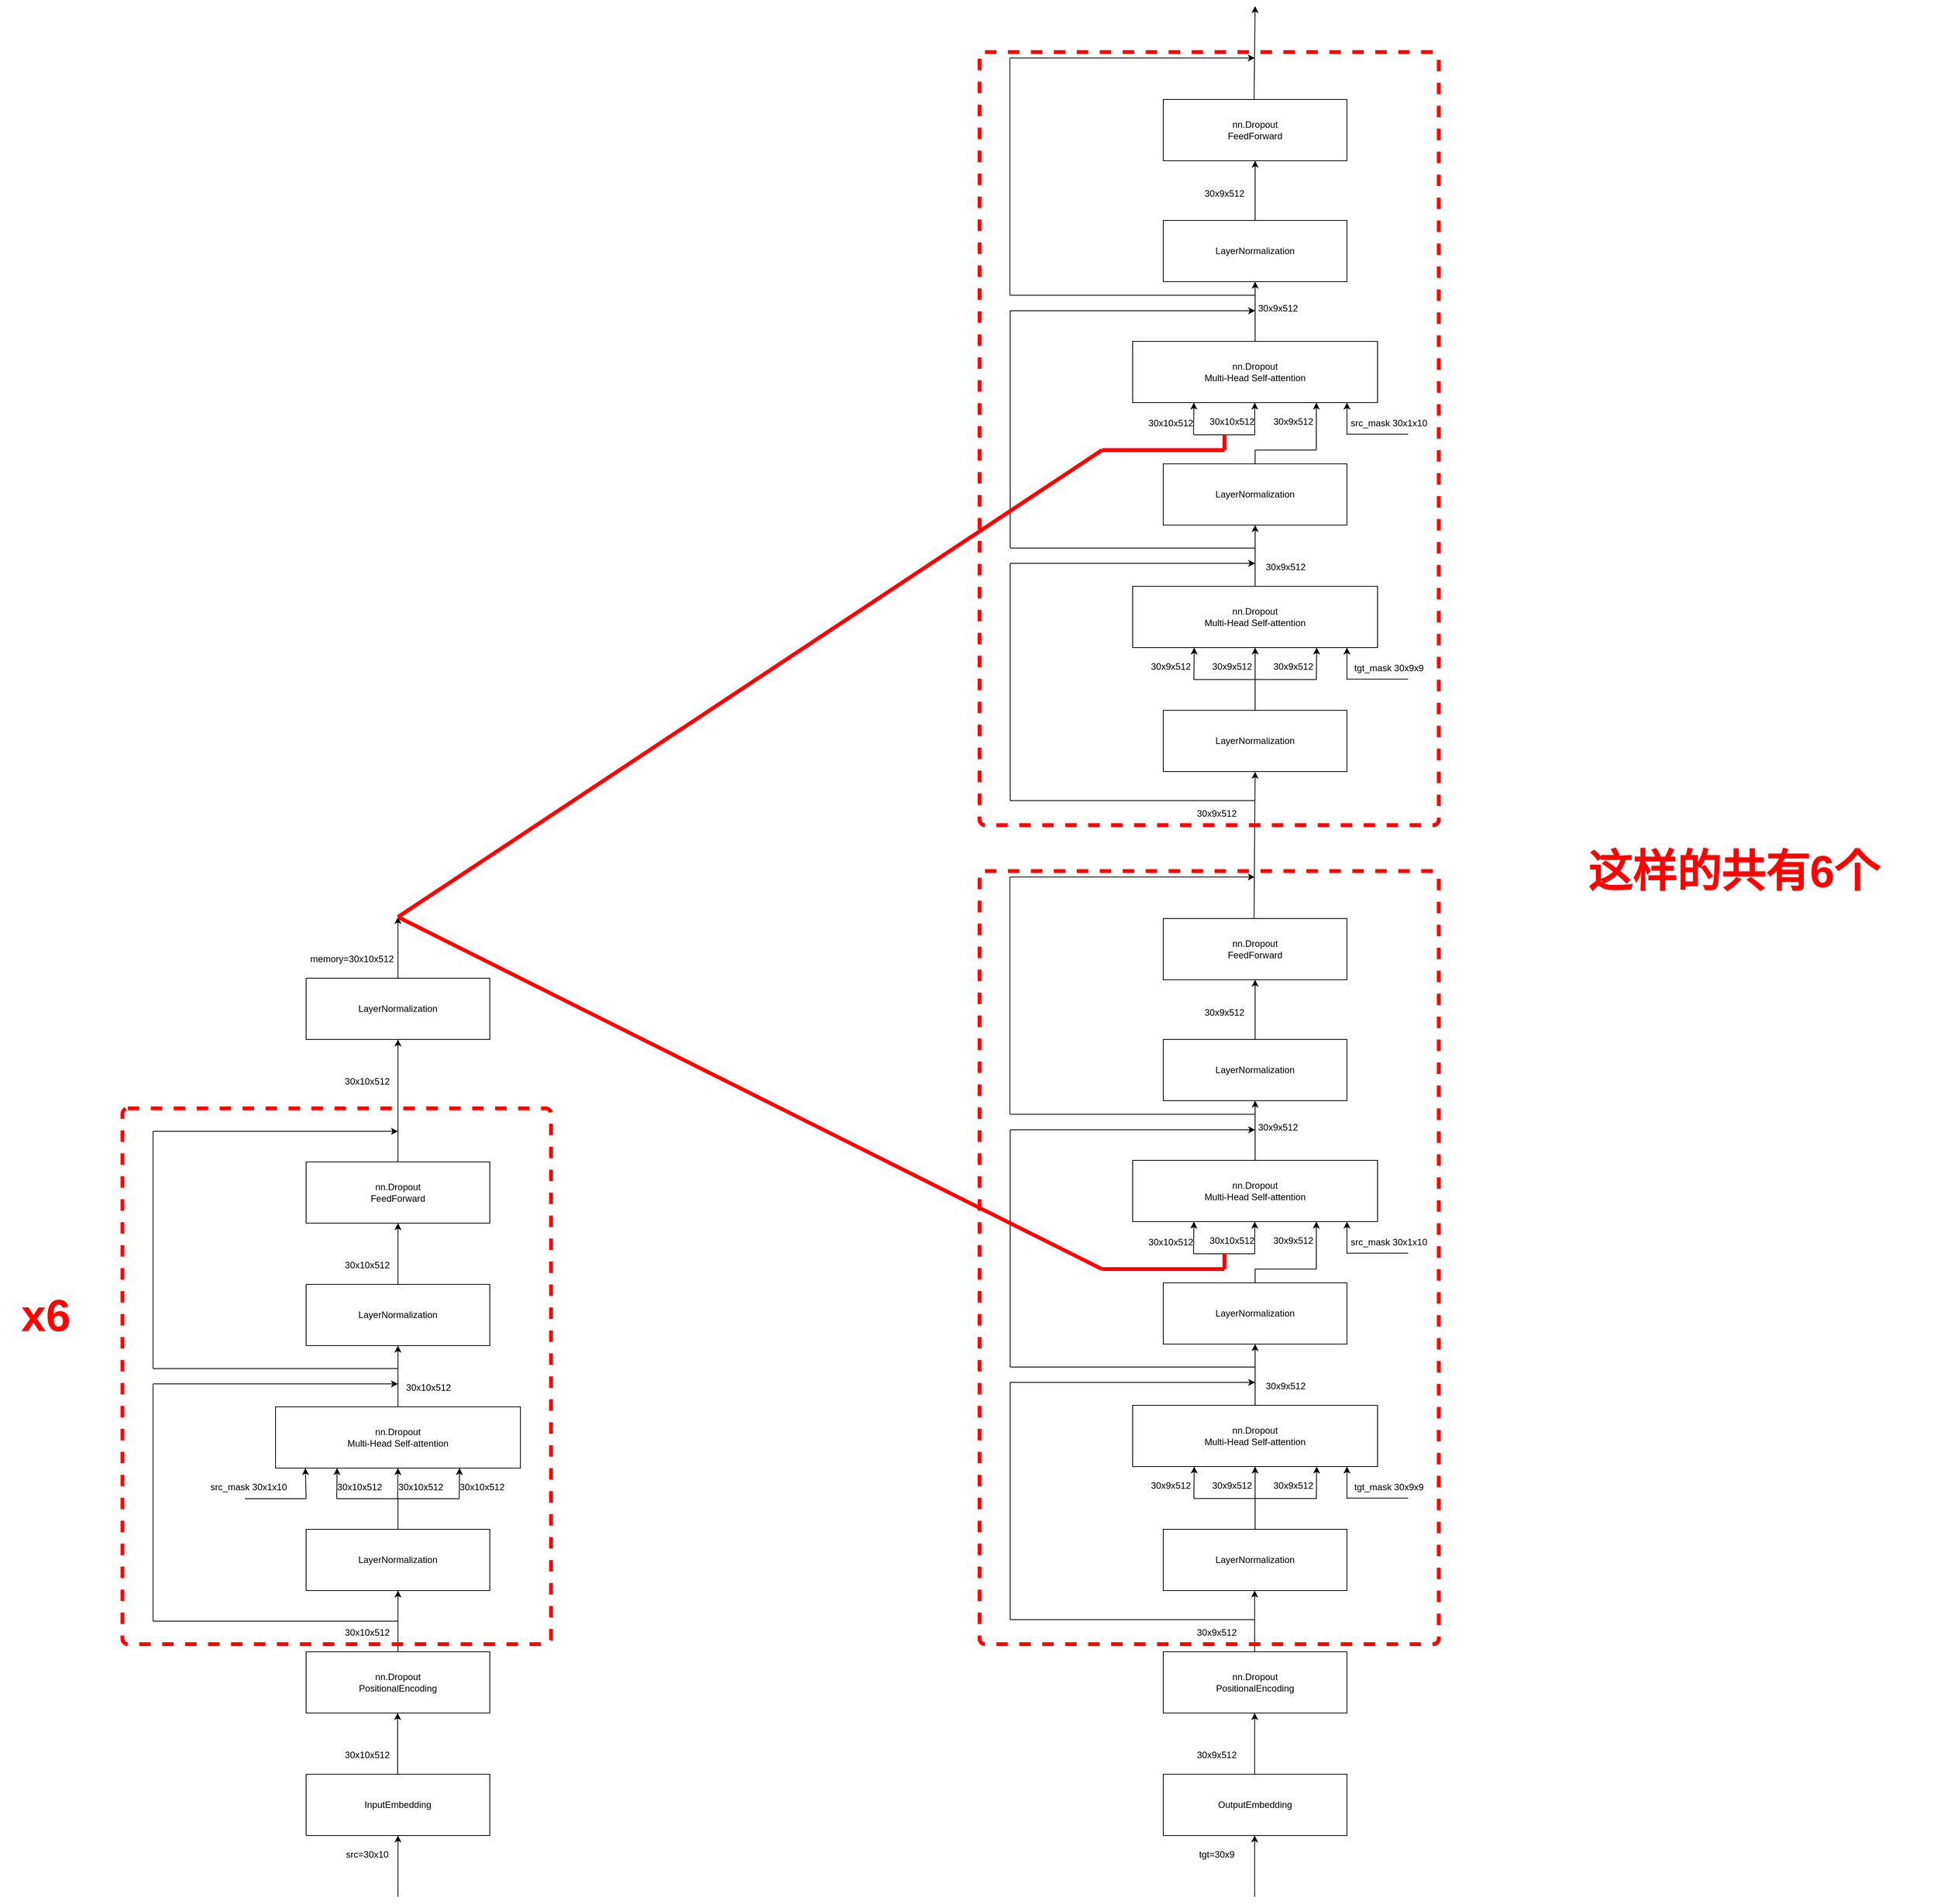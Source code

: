 <mxfile version="24.8.4">
  <diagram name="Page-1" id="74e2e168-ea6b-b213-b513-2b3c1d86103e">
    <mxGraphModel dx="3970" dy="4330" grid="1" gridSize="10" guides="1" tooltips="1" connect="1" arrows="1" fold="1" page="0" pageScale="1" pageWidth="1100" pageHeight="850" background="none" math="0" shadow="0">
      <root>
        <mxCell id="0" />
        <mxCell id="1" parent="0" />
        <mxCell id="aDcJvVLqXsy3TQKwd5Zc-1" value="InputEmbedding" style="rounded=0;whiteSpace=wrap;html=1;" vertex="1" parent="1">
          <mxGeometry x="480" y="560" width="240" height="80" as="geometry" />
        </mxCell>
        <mxCell id="aDcJvVLqXsy3TQKwd5Zc-2" value="" style="endArrow=classic;html=1;rounded=0;" edge="1" parent="1">
          <mxGeometry width="50" height="50" relative="1" as="geometry">
            <mxPoint x="600" y="720" as="sourcePoint" />
            <mxPoint x="600" y="640" as="targetPoint" />
          </mxGeometry>
        </mxCell>
        <mxCell id="aDcJvVLqXsy3TQKwd5Zc-5" value="src=30x10" style="text;html=1;align=center;verticalAlign=middle;whiteSpace=wrap;rounded=0;" vertex="1" parent="1">
          <mxGeometry x="530" y="650" width="60" height="30" as="geometry" />
        </mxCell>
        <mxCell id="aDcJvVLqXsy3TQKwd5Zc-9" value="" style="endArrow=classic;html=1;rounded=0;" edge="1" parent="1">
          <mxGeometry width="50" height="50" relative="1" as="geometry">
            <mxPoint x="480" y="200" as="sourcePoint" />
            <mxPoint x="479.05" y="160" as="targetPoint" />
          </mxGeometry>
        </mxCell>
        <mxCell id="aDcJvVLqXsy3TQKwd5Zc-10" value="src_mask 30x1x10" style="text;html=1;align=center;verticalAlign=middle;whiteSpace=wrap;rounded=0;" vertex="1" parent="1">
          <mxGeometry x="350" y="170" width="110" height="30" as="geometry" />
        </mxCell>
        <mxCell id="aDcJvVLqXsy3TQKwd5Zc-14" value="30x10x512" style="text;html=1;align=center;verticalAlign=middle;whiteSpace=wrap;rounded=0;" vertex="1" parent="1">
          <mxGeometry x="530" y="520" width="60" height="30" as="geometry" />
        </mxCell>
        <mxCell id="aDcJvVLqXsy3TQKwd5Zc-18" value="&lt;div&gt;LayerNormalization&lt;/div&gt;" style="rounded=0;whiteSpace=wrap;html=1;" vertex="1" parent="1">
          <mxGeometry x="480" y="240" width="240" height="80" as="geometry" />
        </mxCell>
        <mxCell id="aDcJvVLqXsy3TQKwd5Zc-19" value="" style="endArrow=classic;html=1;rounded=0;exitX=0.5;exitY=0;exitDx=0;exitDy=0;" edge="1" parent="1" source="aDcJvVLqXsy3TQKwd5Zc-29">
          <mxGeometry width="50" height="50" relative="1" as="geometry">
            <mxPoint x="618.107" y="385" as="sourcePoint" />
            <mxPoint x="600" y="320" as="targetPoint" />
          </mxGeometry>
        </mxCell>
        <mxCell id="aDcJvVLqXsy3TQKwd5Zc-29" value="&lt;div&gt;nn.Dropout&lt;/div&gt;PositionalEncoding" style="rounded=0;whiteSpace=wrap;html=1;" vertex="1" parent="1">
          <mxGeometry x="480" y="400" width="240" height="80" as="geometry" />
        </mxCell>
        <mxCell id="aDcJvVLqXsy3TQKwd5Zc-32" value="" style="endArrow=classic;html=1;rounded=0;" edge="1" parent="1">
          <mxGeometry width="50" height="50" relative="1" as="geometry">
            <mxPoint x="599.55" y="560" as="sourcePoint" />
            <mxPoint x="599.55" y="480" as="targetPoint" />
          </mxGeometry>
        </mxCell>
        <mxCell id="aDcJvVLqXsy3TQKwd5Zc-33" value="30x10x512" style="text;html=1;align=center;verticalAlign=middle;whiteSpace=wrap;rounded=0;" vertex="1" parent="1">
          <mxGeometry x="530" y="360" width="60" height="30" as="geometry" />
        </mxCell>
        <mxCell id="aDcJvVLqXsy3TQKwd5Zc-35" value="" style="endArrow=none;html=1;rounded=0;" edge="1" parent="1">
          <mxGeometry width="50" height="50" relative="1" as="geometry">
            <mxPoint x="600" y="240" as="sourcePoint" />
            <mxPoint x="600" y="200" as="targetPoint" />
          </mxGeometry>
        </mxCell>
        <mxCell id="aDcJvVLqXsy3TQKwd5Zc-36" value="" style="endArrow=none;html=1;rounded=0;" edge="1" parent="1">
          <mxGeometry width="50" height="50" relative="1" as="geometry">
            <mxPoint x="520" y="200" as="sourcePoint" />
            <mxPoint x="680" y="200" as="targetPoint" />
          </mxGeometry>
        </mxCell>
        <mxCell id="aDcJvVLqXsy3TQKwd5Zc-37" value="" style="endArrow=classic;html=1;rounded=0;" edge="1" parent="1">
          <mxGeometry width="50" height="50" relative="1" as="geometry">
            <mxPoint x="599.55" y="200" as="sourcePoint" />
            <mxPoint x="600" y="160" as="targetPoint" />
          </mxGeometry>
        </mxCell>
        <mxCell id="aDcJvVLqXsy3TQKwd5Zc-38" value="" style="endArrow=classic;html=1;rounded=0;" edge="1" parent="1">
          <mxGeometry width="50" height="50" relative="1" as="geometry">
            <mxPoint x="680" y="200" as="sourcePoint" />
            <mxPoint x="680.45" y="160" as="targetPoint" />
          </mxGeometry>
        </mxCell>
        <mxCell id="aDcJvVLqXsy3TQKwd5Zc-39" value="" style="endArrow=classic;html=1;rounded=0;" edge="1" parent="1">
          <mxGeometry width="50" height="50" relative="1" as="geometry">
            <mxPoint x="520" y="200" as="sourcePoint" />
            <mxPoint x="520.45" y="160" as="targetPoint" />
          </mxGeometry>
        </mxCell>
        <mxCell id="aDcJvVLqXsy3TQKwd5Zc-40" value="&lt;div&gt;nn.Dropout&lt;/div&gt;Multi-Head Self-attention" style="rounded=0;whiteSpace=wrap;html=1;" vertex="1" parent="1">
          <mxGeometry x="440" y="80" width="320" height="80" as="geometry" />
        </mxCell>
        <mxCell id="aDcJvVLqXsy3TQKwd5Zc-42" value="" style="endArrow=none;html=1;rounded=0;" edge="1" parent="1">
          <mxGeometry width="50" height="50" relative="1" as="geometry">
            <mxPoint x="400" y="200" as="sourcePoint" />
            <mxPoint x="480" y="200" as="targetPoint" />
          </mxGeometry>
        </mxCell>
        <mxCell id="aDcJvVLqXsy3TQKwd5Zc-43" value="30x10x512" style="text;html=1;align=center;verticalAlign=middle;whiteSpace=wrap;rounded=0;" vertex="1" parent="1">
          <mxGeometry x="600" y="170" width="60" height="30" as="geometry" />
        </mxCell>
        <mxCell id="aDcJvVLqXsy3TQKwd5Zc-44" value="30x10x512" style="text;html=1;align=center;verticalAlign=middle;whiteSpace=wrap;rounded=0;" vertex="1" parent="1">
          <mxGeometry x="520" y="170" width="60" height="30" as="geometry" />
        </mxCell>
        <mxCell id="aDcJvVLqXsy3TQKwd5Zc-45" value="30x10x512" style="text;html=1;align=center;verticalAlign=middle;whiteSpace=wrap;rounded=0;" vertex="1" parent="1">
          <mxGeometry x="680" y="170" width="60" height="30" as="geometry" />
        </mxCell>
        <mxCell id="aDcJvVLqXsy3TQKwd5Zc-48" value="" style="endArrow=classic;html=1;rounded=0;" edge="1" parent="1">
          <mxGeometry width="50" height="50" relative="1" as="geometry">
            <mxPoint x="600" y="80" as="sourcePoint" />
            <mxPoint x="600" as="targetPoint" />
          </mxGeometry>
        </mxCell>
        <mxCell id="aDcJvVLqXsy3TQKwd5Zc-49" value="30x10x512" style="text;html=1;align=center;verticalAlign=middle;whiteSpace=wrap;rounded=0;" vertex="1" parent="1">
          <mxGeometry x="610" y="40" width="60" height="30" as="geometry" />
        </mxCell>
        <mxCell id="aDcJvVLqXsy3TQKwd5Zc-50" value="&lt;div&gt;LayerNormalization&lt;/div&gt;" style="rounded=0;whiteSpace=wrap;html=1;" vertex="1" parent="1">
          <mxGeometry x="480" y="-80" width="240" height="80" as="geometry" />
        </mxCell>
        <mxCell id="aDcJvVLqXsy3TQKwd5Zc-51" value="" style="endArrow=classic;html=1;rounded=0;" edge="1" parent="1">
          <mxGeometry width="50" height="50" relative="1" as="geometry">
            <mxPoint x="600" y="-80" as="sourcePoint" />
            <mxPoint x="600" y="-160" as="targetPoint" />
          </mxGeometry>
        </mxCell>
        <mxCell id="aDcJvVLqXsy3TQKwd5Zc-52" value="30x10x512" style="text;html=1;align=center;verticalAlign=middle;whiteSpace=wrap;rounded=0;" vertex="1" parent="1">
          <mxGeometry x="530" y="-120" width="60" height="30" as="geometry" />
        </mxCell>
        <mxCell id="aDcJvVLqXsy3TQKwd5Zc-53" value="&lt;div&gt;nn.Dropout&lt;/div&gt;FeedForward" style="rounded=0;whiteSpace=wrap;html=1;" vertex="1" parent="1">
          <mxGeometry x="480" y="-240" width="240" height="80" as="geometry" />
        </mxCell>
        <mxCell id="aDcJvVLqXsy3TQKwd5Zc-54" value="" style="endArrow=none;html=1;rounded=0;" edge="1" parent="1">
          <mxGeometry width="50" height="50" relative="1" as="geometry">
            <mxPoint x="280" y="360" as="sourcePoint" />
            <mxPoint x="600" y="360" as="targetPoint" />
          </mxGeometry>
        </mxCell>
        <mxCell id="aDcJvVLqXsy3TQKwd5Zc-55" value="" style="endArrow=none;html=1;rounded=0;" edge="1" parent="1">
          <mxGeometry width="50" height="50" relative="1" as="geometry">
            <mxPoint x="280" y="360" as="sourcePoint" />
            <mxPoint x="280" y="50" as="targetPoint" />
          </mxGeometry>
        </mxCell>
        <mxCell id="aDcJvVLqXsy3TQKwd5Zc-56" value="" style="endArrow=classic;html=1;rounded=0;" edge="1" parent="1">
          <mxGeometry width="50" height="50" relative="1" as="geometry">
            <mxPoint x="280" y="50.0" as="sourcePoint" />
            <mxPoint x="600" y="50.0" as="targetPoint" />
          </mxGeometry>
        </mxCell>
        <mxCell id="aDcJvVLqXsy3TQKwd5Zc-58" value="" style="endArrow=none;html=1;rounded=0;" edge="1" parent="1">
          <mxGeometry width="50" height="50" relative="1" as="geometry">
            <mxPoint x="280" y="30" as="sourcePoint" />
            <mxPoint x="600" y="30" as="targetPoint" />
          </mxGeometry>
        </mxCell>
        <mxCell id="aDcJvVLqXsy3TQKwd5Zc-59" value="" style="endArrow=none;html=1;rounded=0;" edge="1" parent="1">
          <mxGeometry width="50" height="50" relative="1" as="geometry">
            <mxPoint x="280" y="30" as="sourcePoint" />
            <mxPoint x="280" y="-280" as="targetPoint" />
          </mxGeometry>
        </mxCell>
        <mxCell id="aDcJvVLqXsy3TQKwd5Zc-60" value="" style="endArrow=classic;html=1;rounded=0;" edge="1" parent="1">
          <mxGeometry width="50" height="50" relative="1" as="geometry">
            <mxPoint x="280" y="-280" as="sourcePoint" />
            <mxPoint x="600" y="-280" as="targetPoint" />
          </mxGeometry>
        </mxCell>
        <mxCell id="aDcJvVLqXsy3TQKwd5Zc-67" value="30x10x512" style="text;html=1;align=center;verticalAlign=middle;whiteSpace=wrap;rounded=0;" vertex="1" parent="1">
          <mxGeometry x="530" y="-360" width="60" height="30" as="geometry" />
        </mxCell>
        <mxCell id="aDcJvVLqXsy3TQKwd5Zc-201" value="" style="endArrow=classic;html=1;rounded=0;" edge="1" parent="1">
          <mxGeometry width="50" height="50" relative="1" as="geometry">
            <mxPoint x="600" y="-240" as="sourcePoint" />
            <mxPoint x="600" y="-400" as="targetPoint" />
          </mxGeometry>
        </mxCell>
        <mxCell id="aDcJvVLqXsy3TQKwd5Zc-206" value="LayerNormalization" style="rounded=0;whiteSpace=wrap;html=1;" vertex="1" parent="1">
          <mxGeometry x="480" y="-480" width="240" height="80" as="geometry" />
        </mxCell>
        <mxCell id="aDcJvVLqXsy3TQKwd5Zc-207" value="" style="endArrow=classic;html=1;rounded=0;" edge="1" parent="1">
          <mxGeometry width="50" height="50" relative="1" as="geometry">
            <mxPoint x="600" y="-480" as="sourcePoint" />
            <mxPoint x="600" y="-560" as="targetPoint" />
          </mxGeometry>
        </mxCell>
        <mxCell id="aDcJvVLqXsy3TQKwd5Zc-208" value="memory=30x10x512" style="text;html=1;align=center;verticalAlign=middle;whiteSpace=wrap;rounded=0;" vertex="1" parent="1">
          <mxGeometry x="510" y="-520" width="60" height="30" as="geometry" />
        </mxCell>
        <mxCell id="aDcJvVLqXsy3TQKwd5Zc-209" value="OutputEmbedding" style="rounded=0;whiteSpace=wrap;html=1;" vertex="1" parent="1">
          <mxGeometry x="1600" y="560" width="240" height="80" as="geometry" />
        </mxCell>
        <mxCell id="aDcJvVLqXsy3TQKwd5Zc-210" value="" style="endArrow=classic;html=1;rounded=0;" edge="1" parent="1">
          <mxGeometry width="50" height="50" relative="1" as="geometry">
            <mxPoint x="1719.44" y="720" as="sourcePoint" />
            <mxPoint x="1719.44" y="640" as="targetPoint" />
          </mxGeometry>
        </mxCell>
        <mxCell id="aDcJvVLqXsy3TQKwd5Zc-211" value="tgt=30x9" style="text;html=1;align=center;verticalAlign=middle;whiteSpace=wrap;rounded=0;" vertex="1" parent="1">
          <mxGeometry x="1640" y="650" width="60" height="30" as="geometry" />
        </mxCell>
        <mxCell id="aDcJvVLqXsy3TQKwd5Zc-212" value="30x9x512" style="text;html=1;align=center;verticalAlign=middle;whiteSpace=wrap;rounded=0;" vertex="1" parent="1">
          <mxGeometry x="1640" y="520" width="60" height="30" as="geometry" />
        </mxCell>
        <mxCell id="aDcJvVLqXsy3TQKwd5Zc-213" value="" style="endArrow=classic;html=1;rounded=0;" edge="1" parent="1">
          <mxGeometry width="50" height="50" relative="1" as="geometry">
            <mxPoint x="1719.44" y="400" as="sourcePoint" />
            <mxPoint x="1719.44" y="320" as="targetPoint" />
          </mxGeometry>
        </mxCell>
        <mxCell id="aDcJvVLqXsy3TQKwd5Zc-214" value="&lt;div&gt;nn.Dropout&lt;/div&gt;PositionalEncoding" style="rounded=0;whiteSpace=wrap;html=1;" vertex="1" parent="1">
          <mxGeometry x="1600" y="400" width="240" height="80" as="geometry" />
        </mxCell>
        <mxCell id="aDcJvVLqXsy3TQKwd5Zc-215" value="" style="endArrow=classic;html=1;rounded=0;" edge="1" parent="1">
          <mxGeometry width="50" height="50" relative="1" as="geometry">
            <mxPoint x="1719.44" y="560" as="sourcePoint" />
            <mxPoint x="1719.44" y="480" as="targetPoint" />
          </mxGeometry>
        </mxCell>
        <mxCell id="aDcJvVLqXsy3TQKwd5Zc-216" value="30x9x512" style="text;html=1;align=center;verticalAlign=middle;whiteSpace=wrap;rounded=0;" vertex="1" parent="1">
          <mxGeometry x="1640" y="360" width="60" height="30" as="geometry" />
        </mxCell>
        <mxCell id="aDcJvVLqXsy3TQKwd5Zc-217" value="&lt;div&gt;LayerNormalization&lt;/div&gt;" style="rounded=0;whiteSpace=wrap;html=1;" vertex="1" parent="1">
          <mxGeometry x="1600" y="240" width="240" height="80" as="geometry" />
        </mxCell>
        <mxCell id="aDcJvVLqXsy3TQKwd5Zc-218" value="" style="endArrow=classic;html=1;rounded=0;" edge="1" parent="1">
          <mxGeometry width="50" height="50" relative="1" as="geometry">
            <mxPoint x="1840" y="200" as="sourcePoint" />
            <mxPoint x="1840.0" y="158" as="targetPoint" />
          </mxGeometry>
        </mxCell>
        <mxCell id="aDcJvVLqXsy3TQKwd5Zc-219" value="tgt_mask 30x9x9" style="text;html=1;align=center;verticalAlign=middle;whiteSpace=wrap;rounded=0;" vertex="1" parent="1">
          <mxGeometry x="1840" y="170" width="110" height="30" as="geometry" />
        </mxCell>
        <mxCell id="aDcJvVLqXsy3TQKwd5Zc-221" value="" style="endArrow=none;html=1;rounded=0;" edge="1" parent="1">
          <mxGeometry width="50" height="50" relative="1" as="geometry">
            <mxPoint x="1720" y="240" as="sourcePoint" />
            <mxPoint x="1720" y="200" as="targetPoint" />
          </mxGeometry>
        </mxCell>
        <mxCell id="aDcJvVLqXsy3TQKwd5Zc-223" value="" style="endArrow=classic;html=1;rounded=0;" edge="1" parent="1">
          <mxGeometry width="50" height="50" relative="1" as="geometry">
            <mxPoint x="1720" y="200" as="sourcePoint" />
            <mxPoint x="1720" y="158" as="targetPoint" />
          </mxGeometry>
        </mxCell>
        <mxCell id="aDcJvVLqXsy3TQKwd5Zc-224" value="" style="endArrow=classic;html=1;rounded=0;" edge="1" parent="1">
          <mxGeometry width="50" height="50" relative="1" as="geometry">
            <mxPoint x="1800" y="200" as="sourcePoint" />
            <mxPoint x="1800.45" y="158" as="targetPoint" />
          </mxGeometry>
        </mxCell>
        <mxCell id="aDcJvVLqXsy3TQKwd5Zc-225" value="" style="endArrow=classic;html=1;rounded=0;" edge="1" parent="1">
          <mxGeometry width="50" height="50" relative="1" as="geometry">
            <mxPoint x="1640" y="200" as="sourcePoint" />
            <mxPoint x="1640.45" y="158" as="targetPoint" />
          </mxGeometry>
        </mxCell>
        <mxCell id="aDcJvVLqXsy3TQKwd5Zc-226" value="&lt;div&gt;nn.Dropout&lt;/div&gt;Multi-Head Self-attention" style="rounded=0;whiteSpace=wrap;html=1;" vertex="1" parent="1">
          <mxGeometry x="1560" y="78" width="320" height="80" as="geometry" />
        </mxCell>
        <mxCell id="aDcJvVLqXsy3TQKwd5Zc-227" value="" style="endArrow=none;html=1;rounded=0;" edge="1" parent="1">
          <mxGeometry width="50" height="50" relative="1" as="geometry">
            <mxPoint x="1840" y="199.31" as="sourcePoint" />
            <mxPoint x="1920" y="199.31" as="targetPoint" />
          </mxGeometry>
        </mxCell>
        <mxCell id="aDcJvVLqXsy3TQKwd5Zc-228" value="30x9x512" style="text;html=1;align=center;verticalAlign=middle;whiteSpace=wrap;rounded=0;" vertex="1" parent="1">
          <mxGeometry x="1740" y="168" width="60" height="30" as="geometry" />
        </mxCell>
        <mxCell id="aDcJvVLqXsy3TQKwd5Zc-229" value="30x9x512" style="text;html=1;align=center;verticalAlign=middle;whiteSpace=wrap;rounded=0;" vertex="1" parent="1">
          <mxGeometry x="1660" y="168" width="60" height="30" as="geometry" />
        </mxCell>
        <mxCell id="aDcJvVLqXsy3TQKwd5Zc-230" value="30x9x512" style="text;html=1;align=center;verticalAlign=middle;whiteSpace=wrap;rounded=0;" vertex="1" parent="1">
          <mxGeometry x="1580" y="168" width="60" height="30" as="geometry" />
        </mxCell>
        <mxCell id="aDcJvVLqXsy3TQKwd5Zc-231" value="" style="endArrow=classic;html=1;rounded=0;" edge="1" parent="1">
          <mxGeometry width="50" height="50" relative="1" as="geometry">
            <mxPoint x="1720" y="78" as="sourcePoint" />
            <mxPoint x="1720" y="-2" as="targetPoint" />
          </mxGeometry>
        </mxCell>
        <mxCell id="aDcJvVLqXsy3TQKwd5Zc-232" value="30x9x512" style="text;html=1;align=center;verticalAlign=middle;whiteSpace=wrap;rounded=0;" vertex="1" parent="1">
          <mxGeometry x="1730" y="38" width="60" height="30" as="geometry" />
        </mxCell>
        <mxCell id="aDcJvVLqXsy3TQKwd5Zc-233" value="&lt;div&gt;LayerNormalization&lt;/div&gt;" style="rounded=0;whiteSpace=wrap;html=1;" vertex="1" parent="1">
          <mxGeometry x="1600" y="-82" width="240" height="80" as="geometry" />
        </mxCell>
        <mxCell id="aDcJvVLqXsy3TQKwd5Zc-236" value="&lt;div&gt;nn.Dropout&lt;/div&gt;Multi-Head Self-attention" style="rounded=0;whiteSpace=wrap;html=1;" vertex="1" parent="1">
          <mxGeometry x="1560" y="-242" width="320" height="80" as="geometry" />
        </mxCell>
        <mxCell id="aDcJvVLqXsy3TQKwd5Zc-237" value="" style="endArrow=none;html=1;rounded=0;" edge="1" parent="1">
          <mxGeometry width="50" height="50" relative="1" as="geometry">
            <mxPoint x="1400" y="358" as="sourcePoint" />
            <mxPoint x="1720" y="358" as="targetPoint" />
          </mxGeometry>
        </mxCell>
        <mxCell id="aDcJvVLqXsy3TQKwd5Zc-238" value="" style="endArrow=none;html=1;rounded=0;" edge="1" parent="1">
          <mxGeometry width="50" height="50" relative="1" as="geometry">
            <mxPoint x="1400" y="358" as="sourcePoint" />
            <mxPoint x="1400" y="48" as="targetPoint" />
          </mxGeometry>
        </mxCell>
        <mxCell id="aDcJvVLqXsy3TQKwd5Zc-239" value="" style="endArrow=classic;html=1;rounded=0;" edge="1" parent="1">
          <mxGeometry width="50" height="50" relative="1" as="geometry">
            <mxPoint x="1400" y="48" as="sourcePoint" />
            <mxPoint x="1720" y="48" as="targetPoint" />
          </mxGeometry>
        </mxCell>
        <mxCell id="aDcJvVLqXsy3TQKwd5Zc-240" value="" style="endArrow=none;html=1;rounded=0;" edge="1" parent="1">
          <mxGeometry width="50" height="50" relative="1" as="geometry">
            <mxPoint x="1400" y="28" as="sourcePoint" />
            <mxPoint x="1720" y="28" as="targetPoint" />
          </mxGeometry>
        </mxCell>
        <mxCell id="aDcJvVLqXsy3TQKwd5Zc-241" value="" style="endArrow=none;html=1;rounded=0;" edge="1" parent="1">
          <mxGeometry width="50" height="50" relative="1" as="geometry">
            <mxPoint x="1400" y="28" as="sourcePoint" />
            <mxPoint x="1400" y="-282" as="targetPoint" />
          </mxGeometry>
        </mxCell>
        <mxCell id="aDcJvVLqXsy3TQKwd5Zc-242" value="" style="endArrow=classic;html=1;rounded=0;" edge="1" parent="1">
          <mxGeometry width="50" height="50" relative="1" as="geometry">
            <mxPoint x="1400" y="-282" as="sourcePoint" />
            <mxPoint x="1720" y="-282" as="targetPoint" />
          </mxGeometry>
        </mxCell>
        <mxCell id="aDcJvVLqXsy3TQKwd5Zc-243" value="&lt;font color=&quot;#ff0000&quot; style=&quot;font-size: 58px;&quot;&gt;&lt;b&gt;x6&lt;/b&gt;&lt;/font&gt;" style="text;html=1;align=center;verticalAlign=middle;whiteSpace=wrap;rounded=0;" vertex="1" parent="1">
          <mxGeometry x="80" y="-80" width="120" height="80" as="geometry" />
        </mxCell>
        <mxCell id="aDcJvVLqXsy3TQKwd5Zc-245" value="" style="endArrow=none;html=1;rounded=0;exitX=1;exitY=1;exitDx=0;exitDy=0;" edge="1" parent="1">
          <mxGeometry width="50" height="50" relative="1" as="geometry">
            <mxPoint x="1640" y="199.73" as="sourcePoint" />
            <mxPoint x="1800" y="199.73" as="targetPoint" />
          </mxGeometry>
        </mxCell>
        <mxCell id="aDcJvVLqXsy3TQKwd5Zc-250" value="" style="endArrow=none;html=1;rounded=0;strokeColor=#FF0000;strokeWidth=5;" edge="1" parent="1">
          <mxGeometry width="50" height="50" relative="1" as="geometry">
            <mxPoint x="1520" y="-100" as="sourcePoint" />
            <mxPoint x="600" y="-560" as="targetPoint" />
          </mxGeometry>
        </mxCell>
        <mxCell id="aDcJvVLqXsy3TQKwd5Zc-277" value="" style="endArrow=classic;html=1;rounded=0;" edge="1" parent="1">
          <mxGeometry width="50" height="50" relative="1" as="geometry">
            <mxPoint x="1719.55" y="-120" as="sourcePoint" />
            <mxPoint x="1719.55" y="-162" as="targetPoint" />
          </mxGeometry>
        </mxCell>
        <mxCell id="aDcJvVLqXsy3TQKwd5Zc-278" value="" style="endArrow=classic;html=1;rounded=0;" edge="1" parent="1">
          <mxGeometry width="50" height="50" relative="1" as="geometry">
            <mxPoint x="1800" y="-100" as="sourcePoint" />
            <mxPoint x="1800" y="-162" as="targetPoint" />
          </mxGeometry>
        </mxCell>
        <mxCell id="aDcJvVLqXsy3TQKwd5Zc-279" value="" style="endArrow=classic;html=1;rounded=0;" edge="1" parent="1">
          <mxGeometry width="50" height="50" relative="1" as="geometry">
            <mxPoint x="1639.55" y="-120" as="sourcePoint" />
            <mxPoint x="1640" y="-162" as="targetPoint" />
          </mxGeometry>
        </mxCell>
        <mxCell id="aDcJvVLqXsy3TQKwd5Zc-280" value="30x9x512" style="text;html=1;align=center;verticalAlign=middle;whiteSpace=wrap;rounded=0;" vertex="1" parent="1">
          <mxGeometry x="1740" y="-152" width="60" height="30" as="geometry" />
        </mxCell>
        <mxCell id="aDcJvVLqXsy3TQKwd5Zc-281" value="30x10x512" style="text;html=1;align=center;verticalAlign=middle;whiteSpace=wrap;rounded=0;" vertex="1" parent="1">
          <mxGeometry x="1659.55" y="-152" width="60" height="30" as="geometry" />
        </mxCell>
        <mxCell id="aDcJvVLqXsy3TQKwd5Zc-283" value="" style="endArrow=none;html=1;rounded=0;exitX=0.5;exitY=0;exitDx=0;exitDy=0;" edge="1" parent="1" source="aDcJvVLqXsy3TQKwd5Zc-233">
          <mxGeometry width="50" height="50" relative="1" as="geometry">
            <mxPoint x="1720" y="-100" as="sourcePoint" />
            <mxPoint x="1720" y="-100" as="targetPoint" />
          </mxGeometry>
        </mxCell>
        <mxCell id="aDcJvVLqXsy3TQKwd5Zc-284" value="" style="endArrow=none;html=1;rounded=0;" edge="1" parent="1">
          <mxGeometry width="50" height="50" relative="1" as="geometry">
            <mxPoint x="1720" y="-100" as="sourcePoint" />
            <mxPoint x="1800" y="-100" as="targetPoint" />
          </mxGeometry>
        </mxCell>
        <mxCell id="aDcJvVLqXsy3TQKwd5Zc-285" value="" style="endArrow=none;html=1;rounded=0;" edge="1" parent="1">
          <mxGeometry width="50" height="50" relative="1" as="geometry">
            <mxPoint x="1640" y="-120" as="sourcePoint" />
            <mxPoint x="1720" y="-120" as="targetPoint" />
          </mxGeometry>
        </mxCell>
        <mxCell id="aDcJvVLqXsy3TQKwd5Zc-286" value="" style="endArrow=none;html=1;rounded=0;strokeColor=#FF0000;strokeWidth=5;" edge="1" parent="1">
          <mxGeometry width="50" height="50" relative="1" as="geometry">
            <mxPoint x="1680" y="-100" as="sourcePoint" />
            <mxPoint x="1680" y="-120" as="targetPoint" />
          </mxGeometry>
        </mxCell>
        <mxCell id="aDcJvVLqXsy3TQKwd5Zc-287" value="" style="endArrow=none;html=1;rounded=0;strokeColor=#FF0000;strokeWidth=5;" edge="1" parent="1">
          <mxGeometry width="50" height="50" relative="1" as="geometry">
            <mxPoint x="1520" y="-100" as="sourcePoint" />
            <mxPoint x="1680" y="-100" as="targetPoint" />
          </mxGeometry>
        </mxCell>
        <mxCell id="aDcJvVLqXsy3TQKwd5Zc-296" value="" style="endArrow=classic;html=1;rounded=0;" edge="1" parent="1">
          <mxGeometry width="50" height="50" relative="1" as="geometry">
            <mxPoint x="1840" y="-120" as="sourcePoint" />
            <mxPoint x="1840.0" y="-162" as="targetPoint" />
          </mxGeometry>
        </mxCell>
        <mxCell id="aDcJvVLqXsy3TQKwd5Zc-297" value="src_mask 30x1x10" style="text;html=1;align=center;verticalAlign=middle;whiteSpace=wrap;rounded=0;" vertex="1" parent="1">
          <mxGeometry x="1840" y="-150" width="110" height="30" as="geometry" />
        </mxCell>
        <mxCell id="aDcJvVLqXsy3TQKwd5Zc-298" value="" style="endArrow=none;html=1;rounded=0;" edge="1" parent="1">
          <mxGeometry width="50" height="50" relative="1" as="geometry">
            <mxPoint x="1840" y="-120.69" as="sourcePoint" />
            <mxPoint x="1920" y="-120.69" as="targetPoint" />
          </mxGeometry>
        </mxCell>
        <mxCell id="aDcJvVLqXsy3TQKwd5Zc-299" value="30x10x512" style="text;html=1;align=center;verticalAlign=middle;whiteSpace=wrap;rounded=0;" vertex="1" parent="1">
          <mxGeometry x="1580" y="-150" width="60" height="30" as="geometry" />
        </mxCell>
        <mxCell id="aDcJvVLqXsy3TQKwd5Zc-300" value="&lt;div&gt;LayerNormalization&lt;/div&gt;" style="rounded=0;whiteSpace=wrap;html=1;" vertex="1" parent="1">
          <mxGeometry x="1600" y="-400" width="240" height="80" as="geometry" />
        </mxCell>
        <mxCell id="aDcJvVLqXsy3TQKwd5Zc-301" value="" style="endArrow=classic;html=1;rounded=0;exitX=0.5;exitY=0;exitDx=0;exitDy=0;" edge="1" parent="1" source="aDcJvVLqXsy3TQKwd5Zc-236">
          <mxGeometry width="50" height="50" relative="1" as="geometry">
            <mxPoint x="1670" y="-300" as="sourcePoint" />
            <mxPoint x="1720" y="-320" as="targetPoint" />
          </mxGeometry>
        </mxCell>
        <mxCell id="aDcJvVLqXsy3TQKwd5Zc-306" value="&lt;div&gt;nn.Dropout&lt;/div&gt;&lt;div&gt;FeedForward&lt;/div&gt;" style="rounded=0;whiteSpace=wrap;html=1;" vertex="1" parent="1">
          <mxGeometry x="1600" y="-558" width="240" height="80" as="geometry" />
        </mxCell>
        <mxCell id="aDcJvVLqXsy3TQKwd5Zc-307" value="" style="endArrow=classic;html=1;rounded=0;exitX=0.5;exitY=0;exitDx=0;exitDy=0;" edge="1" parent="1">
          <mxGeometry width="50" height="50" relative="1" as="geometry">
            <mxPoint x="1720" y="-400" as="sourcePoint" />
            <mxPoint x="1720" y="-478" as="targetPoint" />
          </mxGeometry>
        </mxCell>
        <mxCell id="aDcJvVLqXsy3TQKwd5Zc-308" value="30x9x512" style="text;html=1;align=center;verticalAlign=middle;whiteSpace=wrap;rounded=0;" vertex="1" parent="1">
          <mxGeometry x="1719.55" y="-300" width="60" height="30" as="geometry" />
        </mxCell>
        <mxCell id="aDcJvVLqXsy3TQKwd5Zc-309" value="30x9x512" style="text;html=1;align=center;verticalAlign=middle;whiteSpace=wrap;rounded=0;" vertex="1" parent="1">
          <mxGeometry x="1650" y="-450" width="60" height="30" as="geometry" />
        </mxCell>
        <mxCell id="aDcJvVLqXsy3TQKwd5Zc-315" value="" style="rounded=1;whiteSpace=wrap;html=1;absoluteArcSize=1;arcSize=14;strokeWidth=5;strokeColor=#FF0000;dashed=1;fillColor=none;" vertex="1" parent="1">
          <mxGeometry x="240" y="-310" width="560" height="700" as="geometry" />
        </mxCell>
        <mxCell id="aDcJvVLqXsy3TQKwd5Zc-316" value="" style="rounded=1;whiteSpace=wrap;html=1;absoluteArcSize=1;arcSize=14;strokeWidth=5;fillColor=none;dashed=1;strokeColor=#FF0000;" vertex="1" parent="1">
          <mxGeometry x="1360" y="-620" width="600" height="1010" as="geometry" />
        </mxCell>
        <mxCell id="aDcJvVLqXsy3TQKwd5Zc-317" value="" style="endArrow=none;html=1;rounded=0;" edge="1" parent="1">
          <mxGeometry width="50" height="50" relative="1" as="geometry">
            <mxPoint x="1399.55" y="-302.22" as="sourcePoint" />
            <mxPoint x="1719.55" y="-302.22" as="targetPoint" />
          </mxGeometry>
        </mxCell>
        <mxCell id="aDcJvVLqXsy3TQKwd5Zc-318" value="" style="endArrow=none;html=1;rounded=0;" edge="1" parent="1">
          <mxGeometry width="50" height="50" relative="1" as="geometry">
            <mxPoint x="1399.55" y="-302.22" as="sourcePoint" />
            <mxPoint x="1399.55" y="-612.22" as="targetPoint" />
          </mxGeometry>
        </mxCell>
        <mxCell id="aDcJvVLqXsy3TQKwd5Zc-319" value="" style="endArrow=classic;html=1;rounded=0;" edge="1" parent="1">
          <mxGeometry width="50" height="50" relative="1" as="geometry">
            <mxPoint x="1399.55" y="-612.22" as="sourcePoint" />
            <mxPoint x="1719.55" y="-612.22" as="targetPoint" />
          </mxGeometry>
        </mxCell>
        <mxCell id="aDcJvVLqXsy3TQKwd5Zc-321" value="" style="endArrow=classic;html=1;rounded=0;exitX=0.5;exitY=0;exitDx=0;exitDy=0;entryX=0.6;entryY=0.931;entryDx=0;entryDy=0;entryPerimeter=0;" edge="1" parent="1" target="aDcJvVLqXsy3TQKwd5Zc-369">
          <mxGeometry width="50" height="50" relative="1" as="geometry">
            <mxPoint x="1718.64" y="-558" as="sourcePoint" />
            <mxPoint x="1719" y="-660" as="targetPoint" />
          </mxGeometry>
        </mxCell>
        <mxCell id="aDcJvVLqXsy3TQKwd5Zc-325" value="30x9x512" style="text;html=1;align=center;verticalAlign=middle;whiteSpace=wrap;rounded=0;" vertex="1" parent="1">
          <mxGeometry x="1640" y="-710" width="60" height="30" as="geometry" />
        </mxCell>
        <mxCell id="aDcJvVLqXsy3TQKwd5Zc-326" value="&lt;div&gt;LayerNormalization&lt;/div&gt;" style="rounded=0;whiteSpace=wrap;html=1;" vertex="1" parent="1">
          <mxGeometry x="1600" y="-830" width="240" height="80" as="geometry" />
        </mxCell>
        <mxCell id="aDcJvVLqXsy3TQKwd5Zc-327" value="" style="endArrow=classic;html=1;rounded=0;" edge="1" parent="1">
          <mxGeometry width="50" height="50" relative="1" as="geometry">
            <mxPoint x="1840" y="-870" as="sourcePoint" />
            <mxPoint x="1840.0" y="-912" as="targetPoint" />
          </mxGeometry>
        </mxCell>
        <mxCell id="aDcJvVLqXsy3TQKwd5Zc-328" value="tgt_mask 30x9x9" style="text;html=1;align=center;verticalAlign=middle;whiteSpace=wrap;rounded=0;" vertex="1" parent="1">
          <mxGeometry x="1840" y="-900" width="110" height="30" as="geometry" />
        </mxCell>
        <mxCell id="aDcJvVLqXsy3TQKwd5Zc-329" value="" style="endArrow=none;html=1;rounded=0;" edge="1" parent="1">
          <mxGeometry width="50" height="50" relative="1" as="geometry">
            <mxPoint x="1720" y="-830" as="sourcePoint" />
            <mxPoint x="1720" y="-870" as="targetPoint" />
          </mxGeometry>
        </mxCell>
        <mxCell id="aDcJvVLqXsy3TQKwd5Zc-330" value="" style="endArrow=classic;html=1;rounded=0;" edge="1" parent="1">
          <mxGeometry width="50" height="50" relative="1" as="geometry">
            <mxPoint x="1720" y="-870" as="sourcePoint" />
            <mxPoint x="1720" y="-912" as="targetPoint" />
          </mxGeometry>
        </mxCell>
        <mxCell id="aDcJvVLqXsy3TQKwd5Zc-331" value="" style="endArrow=classic;html=1;rounded=0;" edge="1" parent="1">
          <mxGeometry width="50" height="50" relative="1" as="geometry">
            <mxPoint x="1800" y="-870" as="sourcePoint" />
            <mxPoint x="1800.45" y="-912" as="targetPoint" />
          </mxGeometry>
        </mxCell>
        <mxCell id="aDcJvVLqXsy3TQKwd5Zc-332" value="" style="endArrow=classic;html=1;rounded=0;" edge="1" parent="1">
          <mxGeometry width="50" height="50" relative="1" as="geometry">
            <mxPoint x="1640" y="-870" as="sourcePoint" />
            <mxPoint x="1640.45" y="-912" as="targetPoint" />
          </mxGeometry>
        </mxCell>
        <mxCell id="aDcJvVLqXsy3TQKwd5Zc-333" value="&lt;div&gt;nn.Dropout&lt;/div&gt;Multi-Head Self-attention" style="rounded=0;whiteSpace=wrap;html=1;" vertex="1" parent="1">
          <mxGeometry x="1560" y="-992" width="320" height="80" as="geometry" />
        </mxCell>
        <mxCell id="aDcJvVLqXsy3TQKwd5Zc-334" value="" style="endArrow=none;html=1;rounded=0;" edge="1" parent="1">
          <mxGeometry width="50" height="50" relative="1" as="geometry">
            <mxPoint x="1840" y="-870.69" as="sourcePoint" />
            <mxPoint x="1920" y="-870.69" as="targetPoint" />
          </mxGeometry>
        </mxCell>
        <mxCell id="aDcJvVLqXsy3TQKwd5Zc-335" value="30x9x512" style="text;html=1;align=center;verticalAlign=middle;whiteSpace=wrap;rounded=0;" vertex="1" parent="1">
          <mxGeometry x="1740" y="-902" width="60" height="30" as="geometry" />
        </mxCell>
        <mxCell id="aDcJvVLqXsy3TQKwd5Zc-336" value="30x9x512" style="text;html=1;align=center;verticalAlign=middle;whiteSpace=wrap;rounded=0;" vertex="1" parent="1">
          <mxGeometry x="1660" y="-902" width="60" height="30" as="geometry" />
        </mxCell>
        <mxCell id="aDcJvVLqXsy3TQKwd5Zc-337" value="30x9x512" style="text;html=1;align=center;verticalAlign=middle;whiteSpace=wrap;rounded=0;" vertex="1" parent="1">
          <mxGeometry x="1580" y="-902" width="60" height="30" as="geometry" />
        </mxCell>
        <mxCell id="aDcJvVLqXsy3TQKwd5Zc-338" value="" style="endArrow=classic;html=1;rounded=0;" edge="1" parent="1">
          <mxGeometry width="50" height="50" relative="1" as="geometry">
            <mxPoint x="1720" y="-992" as="sourcePoint" />
            <mxPoint x="1720" y="-1072" as="targetPoint" />
          </mxGeometry>
        </mxCell>
        <mxCell id="aDcJvVLqXsy3TQKwd5Zc-339" value="30x9x512" style="text;html=1;align=center;verticalAlign=middle;whiteSpace=wrap;rounded=0;" vertex="1" parent="1">
          <mxGeometry x="1730" y="-1032" width="60" height="30" as="geometry" />
        </mxCell>
        <mxCell id="aDcJvVLqXsy3TQKwd5Zc-340" value="&lt;div&gt;LayerNormalization&lt;/div&gt;" style="rounded=0;whiteSpace=wrap;html=1;" vertex="1" parent="1">
          <mxGeometry x="1600" y="-1152" width="240" height="80" as="geometry" />
        </mxCell>
        <mxCell id="aDcJvVLqXsy3TQKwd5Zc-341" value="&lt;div&gt;nn.Dropout&lt;/div&gt;Multi-Head Self-attention" style="rounded=0;whiteSpace=wrap;html=1;" vertex="1" parent="1">
          <mxGeometry x="1560" y="-1312" width="320" height="80" as="geometry" />
        </mxCell>
        <mxCell id="aDcJvVLqXsy3TQKwd5Zc-342" value="" style="endArrow=none;html=1;rounded=0;" edge="1" parent="1">
          <mxGeometry width="50" height="50" relative="1" as="geometry">
            <mxPoint x="1400" y="-712" as="sourcePoint" />
            <mxPoint x="1720" y="-712" as="targetPoint" />
          </mxGeometry>
        </mxCell>
        <mxCell id="aDcJvVLqXsy3TQKwd5Zc-343" value="" style="endArrow=none;html=1;rounded=0;" edge="1" parent="1">
          <mxGeometry width="50" height="50" relative="1" as="geometry">
            <mxPoint x="1400" y="-712" as="sourcePoint" />
            <mxPoint x="1400" y="-1022" as="targetPoint" />
          </mxGeometry>
        </mxCell>
        <mxCell id="aDcJvVLqXsy3TQKwd5Zc-344" value="" style="endArrow=classic;html=1;rounded=0;" edge="1" parent="1">
          <mxGeometry width="50" height="50" relative="1" as="geometry">
            <mxPoint x="1400" y="-1022" as="sourcePoint" />
            <mxPoint x="1720" y="-1022" as="targetPoint" />
          </mxGeometry>
        </mxCell>
        <mxCell id="aDcJvVLqXsy3TQKwd5Zc-345" value="" style="endArrow=none;html=1;rounded=0;" edge="1" parent="1">
          <mxGeometry width="50" height="50" relative="1" as="geometry">
            <mxPoint x="1400" y="-1042" as="sourcePoint" />
            <mxPoint x="1720" y="-1042" as="targetPoint" />
          </mxGeometry>
        </mxCell>
        <mxCell id="aDcJvVLqXsy3TQKwd5Zc-346" value="" style="endArrow=none;html=1;rounded=0;" edge="1" parent="1">
          <mxGeometry width="50" height="50" relative="1" as="geometry">
            <mxPoint x="1400" y="-1042" as="sourcePoint" />
            <mxPoint x="1400" y="-1352" as="targetPoint" />
          </mxGeometry>
        </mxCell>
        <mxCell id="aDcJvVLqXsy3TQKwd5Zc-347" value="" style="endArrow=classic;html=1;rounded=0;" edge="1" parent="1">
          <mxGeometry width="50" height="50" relative="1" as="geometry">
            <mxPoint x="1400" y="-1352" as="sourcePoint" />
            <mxPoint x="1720" y="-1352" as="targetPoint" />
          </mxGeometry>
        </mxCell>
        <mxCell id="aDcJvVLqXsy3TQKwd5Zc-348" value="" style="endArrow=none;html=1;rounded=0;exitX=1;exitY=1;exitDx=0;exitDy=0;" edge="1" parent="1">
          <mxGeometry width="50" height="50" relative="1" as="geometry">
            <mxPoint x="1640" y="-870.27" as="sourcePoint" />
            <mxPoint x="1800" y="-870.27" as="targetPoint" />
          </mxGeometry>
        </mxCell>
        <mxCell id="aDcJvVLqXsy3TQKwd5Zc-349" value="" style="endArrow=classic;html=1;rounded=0;" edge="1" parent="1">
          <mxGeometry width="50" height="50" relative="1" as="geometry">
            <mxPoint x="1719.55" y="-1190" as="sourcePoint" />
            <mxPoint x="1719.55" y="-1232" as="targetPoint" />
          </mxGeometry>
        </mxCell>
        <mxCell id="aDcJvVLqXsy3TQKwd5Zc-350" value="" style="endArrow=classic;html=1;rounded=0;" edge="1" parent="1">
          <mxGeometry width="50" height="50" relative="1" as="geometry">
            <mxPoint x="1800" y="-1170" as="sourcePoint" />
            <mxPoint x="1800" y="-1232" as="targetPoint" />
          </mxGeometry>
        </mxCell>
        <mxCell id="aDcJvVLqXsy3TQKwd5Zc-351" value="" style="endArrow=classic;html=1;rounded=0;" edge="1" parent="1">
          <mxGeometry width="50" height="50" relative="1" as="geometry">
            <mxPoint x="1639.55" y="-1190" as="sourcePoint" />
            <mxPoint x="1640" y="-1232" as="targetPoint" />
          </mxGeometry>
        </mxCell>
        <mxCell id="aDcJvVLqXsy3TQKwd5Zc-352" value="30x9x512" style="text;html=1;align=center;verticalAlign=middle;whiteSpace=wrap;rounded=0;" vertex="1" parent="1">
          <mxGeometry x="1740" y="-1222" width="60" height="30" as="geometry" />
        </mxCell>
        <mxCell id="aDcJvVLqXsy3TQKwd5Zc-353" value="30x10x512" style="text;html=1;align=center;verticalAlign=middle;whiteSpace=wrap;rounded=0;" vertex="1" parent="1">
          <mxGeometry x="1659.55" y="-1222" width="60" height="30" as="geometry" />
        </mxCell>
        <mxCell id="aDcJvVLqXsy3TQKwd5Zc-354" value="" style="endArrow=none;html=1;rounded=0;exitX=0.5;exitY=0;exitDx=0;exitDy=0;" edge="1" parent="1" source="aDcJvVLqXsy3TQKwd5Zc-340">
          <mxGeometry width="50" height="50" relative="1" as="geometry">
            <mxPoint x="1720" y="-1170" as="sourcePoint" />
            <mxPoint x="1720" y="-1170" as="targetPoint" />
          </mxGeometry>
        </mxCell>
        <mxCell id="aDcJvVLqXsy3TQKwd5Zc-355" value="" style="endArrow=none;html=1;rounded=0;" edge="1" parent="1">
          <mxGeometry width="50" height="50" relative="1" as="geometry">
            <mxPoint x="1720" y="-1170" as="sourcePoint" />
            <mxPoint x="1800" y="-1170" as="targetPoint" />
          </mxGeometry>
        </mxCell>
        <mxCell id="aDcJvVLqXsy3TQKwd5Zc-356" value="" style="endArrow=none;html=1;rounded=0;" edge="1" parent="1">
          <mxGeometry width="50" height="50" relative="1" as="geometry">
            <mxPoint x="1640" y="-1190" as="sourcePoint" />
            <mxPoint x="1720" y="-1190" as="targetPoint" />
          </mxGeometry>
        </mxCell>
        <mxCell id="aDcJvVLqXsy3TQKwd5Zc-357" value="" style="endArrow=none;html=1;rounded=0;strokeColor=#FF0000;strokeWidth=5;" edge="1" parent="1">
          <mxGeometry width="50" height="50" relative="1" as="geometry">
            <mxPoint x="1680" y="-1170" as="sourcePoint" />
            <mxPoint x="1680" y="-1190" as="targetPoint" />
          </mxGeometry>
        </mxCell>
        <mxCell id="aDcJvVLqXsy3TQKwd5Zc-358" value="" style="endArrow=none;html=1;rounded=0;strokeColor=#FF0000;strokeWidth=5;" edge="1" parent="1">
          <mxGeometry width="50" height="50" relative="1" as="geometry">
            <mxPoint x="1520" y="-1170" as="sourcePoint" />
            <mxPoint x="1680" y="-1170" as="targetPoint" />
          </mxGeometry>
        </mxCell>
        <mxCell id="aDcJvVLqXsy3TQKwd5Zc-359" value="" style="endArrow=classic;html=1;rounded=0;" edge="1" parent="1">
          <mxGeometry width="50" height="50" relative="1" as="geometry">
            <mxPoint x="1840" y="-1190" as="sourcePoint" />
            <mxPoint x="1840.0" y="-1232" as="targetPoint" />
          </mxGeometry>
        </mxCell>
        <mxCell id="aDcJvVLqXsy3TQKwd5Zc-360" value="src_mask 30x1x10" style="text;html=1;align=center;verticalAlign=middle;whiteSpace=wrap;rounded=0;" vertex="1" parent="1">
          <mxGeometry x="1840" y="-1220" width="110" height="30" as="geometry" />
        </mxCell>
        <mxCell id="aDcJvVLqXsy3TQKwd5Zc-361" value="" style="endArrow=none;html=1;rounded=0;" edge="1" parent="1">
          <mxGeometry width="50" height="50" relative="1" as="geometry">
            <mxPoint x="1840" y="-1190.69" as="sourcePoint" />
            <mxPoint x="1920" y="-1190.69" as="targetPoint" />
          </mxGeometry>
        </mxCell>
        <mxCell id="aDcJvVLqXsy3TQKwd5Zc-362" value="30x10x512" style="text;html=1;align=center;verticalAlign=middle;whiteSpace=wrap;rounded=0;" vertex="1" parent="1">
          <mxGeometry x="1580" y="-1220" width="60" height="30" as="geometry" />
        </mxCell>
        <mxCell id="aDcJvVLqXsy3TQKwd5Zc-363" value="&lt;div&gt;LayerNormalization&lt;/div&gt;" style="rounded=0;whiteSpace=wrap;html=1;" vertex="1" parent="1">
          <mxGeometry x="1600" y="-1470" width="240" height="80" as="geometry" />
        </mxCell>
        <mxCell id="aDcJvVLqXsy3TQKwd5Zc-364" value="" style="endArrow=classic;html=1;rounded=0;exitX=0.5;exitY=0;exitDx=0;exitDy=0;" edge="1" parent="1" source="aDcJvVLqXsy3TQKwd5Zc-341">
          <mxGeometry width="50" height="50" relative="1" as="geometry">
            <mxPoint x="1670" y="-1370" as="sourcePoint" />
            <mxPoint x="1720" y="-1390" as="targetPoint" />
          </mxGeometry>
        </mxCell>
        <mxCell id="aDcJvVLqXsy3TQKwd5Zc-365" value="&lt;div&gt;nn.Dropout&lt;/div&gt;&lt;div&gt;FeedForward&lt;/div&gt;" style="rounded=0;whiteSpace=wrap;html=1;" vertex="1" parent="1">
          <mxGeometry x="1600" y="-1628" width="240" height="80" as="geometry" />
        </mxCell>
        <mxCell id="aDcJvVLqXsy3TQKwd5Zc-366" value="" style="endArrow=classic;html=1;rounded=0;exitX=0.5;exitY=0;exitDx=0;exitDy=0;" edge="1" parent="1">
          <mxGeometry width="50" height="50" relative="1" as="geometry">
            <mxPoint x="1720" y="-1470" as="sourcePoint" />
            <mxPoint x="1720" y="-1548" as="targetPoint" />
          </mxGeometry>
        </mxCell>
        <mxCell id="aDcJvVLqXsy3TQKwd5Zc-367" value="30x9x512" style="text;html=1;align=center;verticalAlign=middle;whiteSpace=wrap;rounded=0;" vertex="1" parent="1">
          <mxGeometry x="1719.55" y="-1370" width="60" height="30" as="geometry" />
        </mxCell>
        <mxCell id="aDcJvVLqXsy3TQKwd5Zc-368" value="30x9x512" style="text;html=1;align=center;verticalAlign=middle;whiteSpace=wrap;rounded=0;" vertex="1" parent="1">
          <mxGeometry x="1650" y="-1520" width="60" height="30" as="geometry" />
        </mxCell>
        <mxCell id="aDcJvVLqXsy3TQKwd5Zc-369" value="" style="rounded=1;whiteSpace=wrap;html=1;absoluteArcSize=1;arcSize=14;strokeWidth=5;fillColor=none;dashed=1;strokeColor=#FF0000;" vertex="1" parent="1">
          <mxGeometry x="1360" y="-1690" width="600" height="1010" as="geometry" />
        </mxCell>
        <mxCell id="aDcJvVLqXsy3TQKwd5Zc-370" value="" style="endArrow=none;html=1;rounded=0;" edge="1" parent="1">
          <mxGeometry width="50" height="50" relative="1" as="geometry">
            <mxPoint x="1399.55" y="-1372.22" as="sourcePoint" />
            <mxPoint x="1719.55" y="-1372.22" as="targetPoint" />
          </mxGeometry>
        </mxCell>
        <mxCell id="aDcJvVLqXsy3TQKwd5Zc-371" value="" style="endArrow=none;html=1;rounded=0;" edge="1" parent="1">
          <mxGeometry width="50" height="50" relative="1" as="geometry">
            <mxPoint x="1399.55" y="-1372.22" as="sourcePoint" />
            <mxPoint x="1399.55" y="-1682.22" as="targetPoint" />
          </mxGeometry>
        </mxCell>
        <mxCell id="aDcJvVLqXsy3TQKwd5Zc-372" value="" style="endArrow=classic;html=1;rounded=0;" edge="1" parent="1">
          <mxGeometry width="50" height="50" relative="1" as="geometry">
            <mxPoint x="1399.55" y="-1682.22" as="sourcePoint" />
            <mxPoint x="1719.55" y="-1682.22" as="targetPoint" />
          </mxGeometry>
        </mxCell>
        <mxCell id="aDcJvVLqXsy3TQKwd5Zc-373" value="" style="endArrow=classic;html=1;rounded=0;exitX=0.5;exitY=0;exitDx=0;exitDy=0;" edge="1" parent="1">
          <mxGeometry width="50" height="50" relative="1" as="geometry">
            <mxPoint x="1718.64" y="-1628" as="sourcePoint" />
            <mxPoint x="1720" y="-1750" as="targetPoint" />
          </mxGeometry>
        </mxCell>
        <mxCell id="aDcJvVLqXsy3TQKwd5Zc-374" value="" style="endArrow=none;html=1;rounded=0;strokeColor=#FF0000;strokeWidth=5;" edge="1" parent="1">
          <mxGeometry width="50" height="50" relative="1" as="geometry">
            <mxPoint x="1520" y="-1170" as="sourcePoint" />
            <mxPoint x="600" y="-560" as="targetPoint" />
          </mxGeometry>
        </mxCell>
        <mxCell id="aDcJvVLqXsy3TQKwd5Zc-376" value="&lt;font color=&quot;#ff0000&quot;&gt;&lt;span style=&quot;font-size: 58px;&quot;&gt;&lt;b&gt;这样的共有6个&lt;/b&gt;&lt;/span&gt;&lt;/font&gt;" style="text;html=1;align=center;verticalAlign=middle;whiteSpace=wrap;rounded=0;" vertex="1" parent="1">
          <mxGeometry x="2080" y="-660" width="530" height="80" as="geometry" />
        </mxCell>
      </root>
    </mxGraphModel>
  </diagram>
</mxfile>
